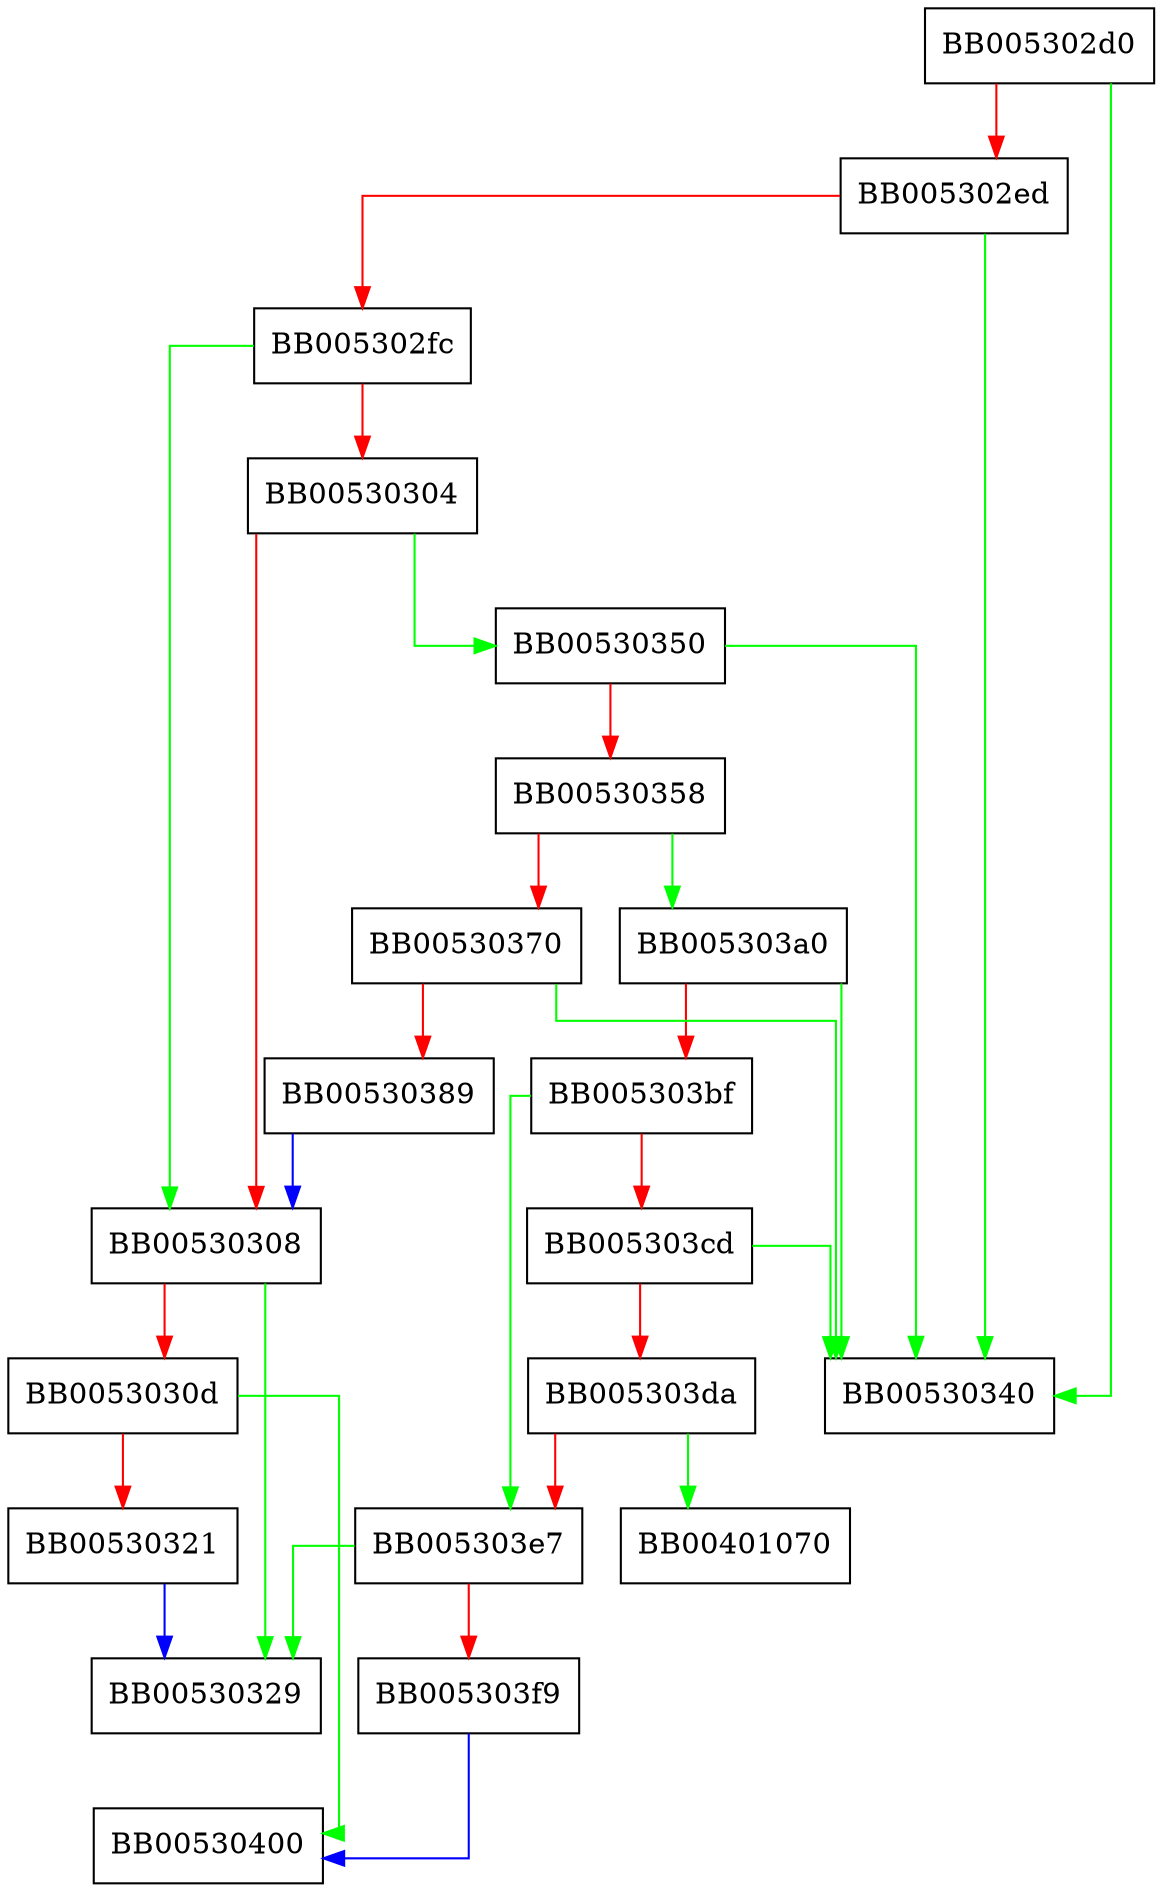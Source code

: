 digraph doapr_outch {
  node [shape="box"];
  graph [splines=ortho];
  BB005302d0 -> BB00530340 [color="green"];
  BB005302d0 -> BB005302ed [color="red"];
  BB005302ed -> BB00530340 [color="green"];
  BB005302ed -> BB005302fc [color="red"];
  BB005302fc -> BB00530308 [color="green"];
  BB005302fc -> BB00530304 [color="red"];
  BB00530304 -> BB00530350 [color="green"];
  BB00530304 -> BB00530308 [color="red"];
  BB00530308 -> BB00530329 [color="green"];
  BB00530308 -> BB0053030d [color="red"];
  BB0053030d -> BB00530400 [color="green"];
  BB0053030d -> BB00530321 [color="red"];
  BB00530321 -> BB00530329 [color="blue"];
  BB00530350 -> BB00530340 [color="green"];
  BB00530350 -> BB00530358 [color="red"];
  BB00530358 -> BB005303a0 [color="green"];
  BB00530358 -> BB00530370 [color="red"];
  BB00530370 -> BB00530340 [color="green"];
  BB00530370 -> BB00530389 [color="red"];
  BB00530389 -> BB00530308 [color="blue"];
  BB005303a0 -> BB00530340 [color="green"];
  BB005303a0 -> BB005303bf [color="red"];
  BB005303bf -> BB005303e7 [color="green"];
  BB005303bf -> BB005303cd [color="red"];
  BB005303cd -> BB00530340 [color="green"];
  BB005303cd -> BB005303da [color="red"];
  BB005303da -> BB00401070 [color="green"];
  BB005303da -> BB005303e7 [color="red"];
  BB005303e7 -> BB00530329 [color="green"];
  BB005303e7 -> BB005303f9 [color="red"];
  BB005303f9 -> BB00530400 [color="blue"];
}